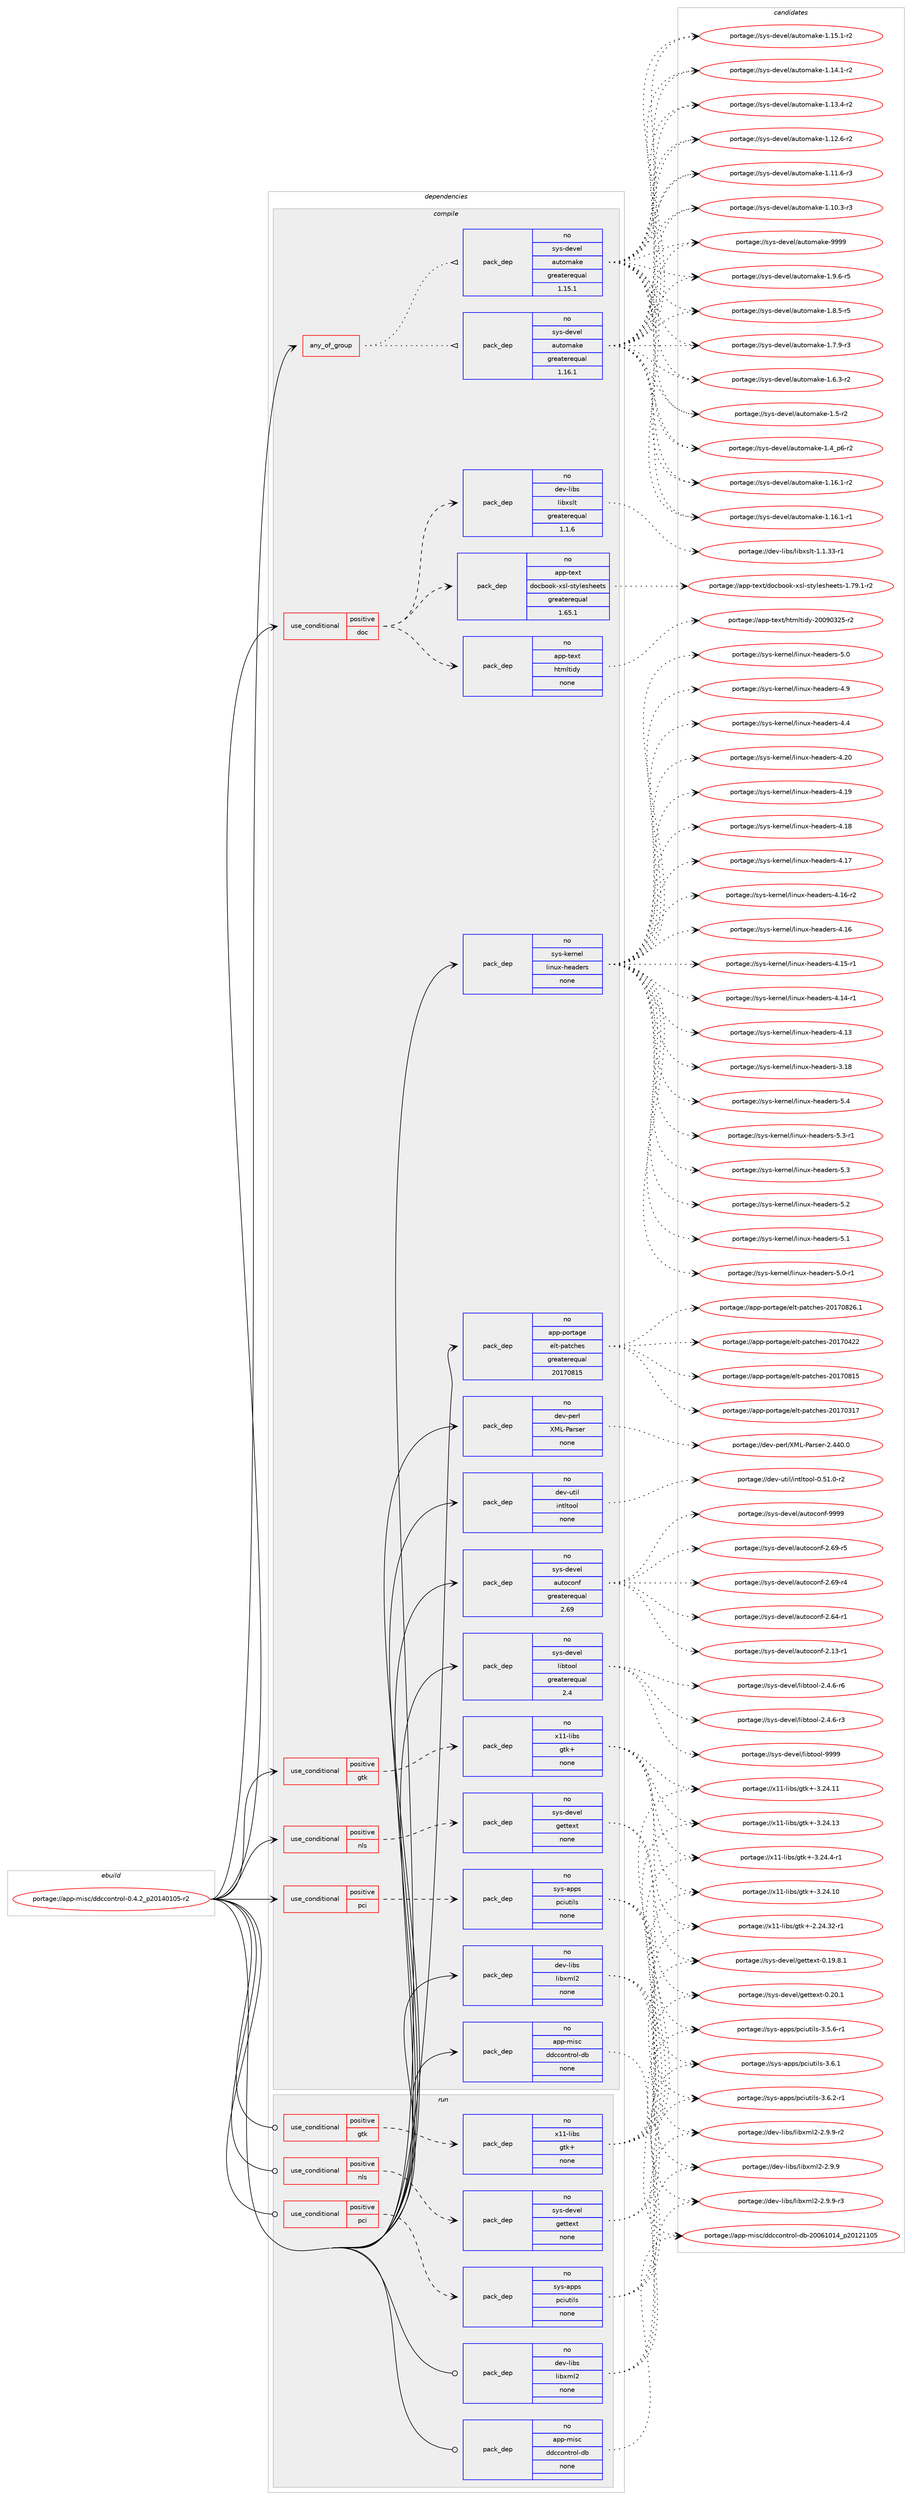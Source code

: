 digraph prolog {

# *************
# Graph options
# *************

newrank=true;
concentrate=true;
compound=true;
graph [rankdir=LR,fontname=Helvetica,fontsize=10,ranksep=1.5];#, ranksep=2.5, nodesep=0.2];
edge  [arrowhead=vee];
node  [fontname=Helvetica,fontsize=10];

# **********
# The ebuild
# **********

subgraph cluster_leftcol {
color=gray;
label=<<i>ebuild</i>>;
id [label="portage://app-misc/ddccontrol-0.4.2_p20140105-r2", color=red, width=4, href="../app-misc/ddccontrol-0.4.2_p20140105-r2.svg"];
}

# ****************
# The dependencies
# ****************

subgraph cluster_midcol {
color=gray;
label=<<i>dependencies</i>>;
subgraph cluster_compile {
fillcolor="#eeeeee";
style=filled;
label=<<i>compile</i>>;
subgraph any7930 {
dependency613044 [label=<<TABLE BORDER="0" CELLBORDER="1" CELLSPACING="0" CELLPADDING="4"><TR><TD CELLPADDING="10">any_of_group</TD></TR></TABLE>>, shape=none, color=red];subgraph pack461265 {
dependency613045 [label=<<TABLE BORDER="0" CELLBORDER="1" CELLSPACING="0" CELLPADDING="4" WIDTH="220"><TR><TD ROWSPAN="6" CELLPADDING="30">pack_dep</TD></TR><TR><TD WIDTH="110">no</TD></TR><TR><TD>sys-devel</TD></TR><TR><TD>automake</TD></TR><TR><TD>greaterequal</TD></TR><TR><TD>1.16.1</TD></TR></TABLE>>, shape=none, color=blue];
}
dependency613044:e -> dependency613045:w [weight=20,style="dotted",arrowhead="oinv"];
subgraph pack461266 {
dependency613046 [label=<<TABLE BORDER="0" CELLBORDER="1" CELLSPACING="0" CELLPADDING="4" WIDTH="220"><TR><TD ROWSPAN="6" CELLPADDING="30">pack_dep</TD></TR><TR><TD WIDTH="110">no</TD></TR><TR><TD>sys-devel</TD></TR><TR><TD>automake</TD></TR><TR><TD>greaterequal</TD></TR><TR><TD>1.15.1</TD></TR></TABLE>>, shape=none, color=blue];
}
dependency613044:e -> dependency613046:w [weight=20,style="dotted",arrowhead="oinv"];
}
id:e -> dependency613044:w [weight=20,style="solid",arrowhead="vee"];
subgraph cond143573 {
dependency613047 [label=<<TABLE BORDER="0" CELLBORDER="1" CELLSPACING="0" CELLPADDING="4"><TR><TD ROWSPAN="3" CELLPADDING="10">use_conditional</TD></TR><TR><TD>positive</TD></TR><TR><TD>doc</TD></TR></TABLE>>, shape=none, color=red];
subgraph pack461267 {
dependency613048 [label=<<TABLE BORDER="0" CELLBORDER="1" CELLSPACING="0" CELLPADDING="4" WIDTH="220"><TR><TD ROWSPAN="6" CELLPADDING="30">pack_dep</TD></TR><TR><TD WIDTH="110">no</TD></TR><TR><TD>app-text</TD></TR><TR><TD>docbook-xsl-stylesheets</TD></TR><TR><TD>greaterequal</TD></TR><TR><TD>1.65.1</TD></TR></TABLE>>, shape=none, color=blue];
}
dependency613047:e -> dependency613048:w [weight=20,style="dashed",arrowhead="vee"];
subgraph pack461268 {
dependency613049 [label=<<TABLE BORDER="0" CELLBORDER="1" CELLSPACING="0" CELLPADDING="4" WIDTH="220"><TR><TD ROWSPAN="6" CELLPADDING="30">pack_dep</TD></TR><TR><TD WIDTH="110">no</TD></TR><TR><TD>dev-libs</TD></TR><TR><TD>libxslt</TD></TR><TR><TD>greaterequal</TD></TR><TR><TD>1.1.6</TD></TR></TABLE>>, shape=none, color=blue];
}
dependency613047:e -> dependency613049:w [weight=20,style="dashed",arrowhead="vee"];
subgraph pack461269 {
dependency613050 [label=<<TABLE BORDER="0" CELLBORDER="1" CELLSPACING="0" CELLPADDING="4" WIDTH="220"><TR><TD ROWSPAN="6" CELLPADDING="30">pack_dep</TD></TR><TR><TD WIDTH="110">no</TD></TR><TR><TD>app-text</TD></TR><TR><TD>htmltidy</TD></TR><TR><TD>none</TD></TR><TR><TD></TD></TR></TABLE>>, shape=none, color=blue];
}
dependency613047:e -> dependency613050:w [weight=20,style="dashed",arrowhead="vee"];
}
id:e -> dependency613047:w [weight=20,style="solid",arrowhead="vee"];
subgraph cond143574 {
dependency613051 [label=<<TABLE BORDER="0" CELLBORDER="1" CELLSPACING="0" CELLPADDING="4"><TR><TD ROWSPAN="3" CELLPADDING="10">use_conditional</TD></TR><TR><TD>positive</TD></TR><TR><TD>gtk</TD></TR></TABLE>>, shape=none, color=red];
subgraph pack461270 {
dependency613052 [label=<<TABLE BORDER="0" CELLBORDER="1" CELLSPACING="0" CELLPADDING="4" WIDTH="220"><TR><TD ROWSPAN="6" CELLPADDING="30">pack_dep</TD></TR><TR><TD WIDTH="110">no</TD></TR><TR><TD>x11-libs</TD></TR><TR><TD>gtk+</TD></TR><TR><TD>none</TD></TR><TR><TD></TD></TR></TABLE>>, shape=none, color=blue];
}
dependency613051:e -> dependency613052:w [weight=20,style="dashed",arrowhead="vee"];
}
id:e -> dependency613051:w [weight=20,style="solid",arrowhead="vee"];
subgraph cond143575 {
dependency613053 [label=<<TABLE BORDER="0" CELLBORDER="1" CELLSPACING="0" CELLPADDING="4"><TR><TD ROWSPAN="3" CELLPADDING="10">use_conditional</TD></TR><TR><TD>positive</TD></TR><TR><TD>nls</TD></TR></TABLE>>, shape=none, color=red];
subgraph pack461271 {
dependency613054 [label=<<TABLE BORDER="0" CELLBORDER="1" CELLSPACING="0" CELLPADDING="4" WIDTH="220"><TR><TD ROWSPAN="6" CELLPADDING="30">pack_dep</TD></TR><TR><TD WIDTH="110">no</TD></TR><TR><TD>sys-devel</TD></TR><TR><TD>gettext</TD></TR><TR><TD>none</TD></TR><TR><TD></TD></TR></TABLE>>, shape=none, color=blue];
}
dependency613053:e -> dependency613054:w [weight=20,style="dashed",arrowhead="vee"];
}
id:e -> dependency613053:w [weight=20,style="solid",arrowhead="vee"];
subgraph cond143576 {
dependency613055 [label=<<TABLE BORDER="0" CELLBORDER="1" CELLSPACING="0" CELLPADDING="4"><TR><TD ROWSPAN="3" CELLPADDING="10">use_conditional</TD></TR><TR><TD>positive</TD></TR><TR><TD>pci</TD></TR></TABLE>>, shape=none, color=red];
subgraph pack461272 {
dependency613056 [label=<<TABLE BORDER="0" CELLBORDER="1" CELLSPACING="0" CELLPADDING="4" WIDTH="220"><TR><TD ROWSPAN="6" CELLPADDING="30">pack_dep</TD></TR><TR><TD WIDTH="110">no</TD></TR><TR><TD>sys-apps</TD></TR><TR><TD>pciutils</TD></TR><TR><TD>none</TD></TR><TR><TD></TD></TR></TABLE>>, shape=none, color=blue];
}
dependency613055:e -> dependency613056:w [weight=20,style="dashed",arrowhead="vee"];
}
id:e -> dependency613055:w [weight=20,style="solid",arrowhead="vee"];
subgraph pack461273 {
dependency613057 [label=<<TABLE BORDER="0" CELLBORDER="1" CELLSPACING="0" CELLPADDING="4" WIDTH="220"><TR><TD ROWSPAN="6" CELLPADDING="30">pack_dep</TD></TR><TR><TD WIDTH="110">no</TD></TR><TR><TD>app-misc</TD></TR><TR><TD>ddccontrol-db</TD></TR><TR><TD>none</TD></TR><TR><TD></TD></TR></TABLE>>, shape=none, color=blue];
}
id:e -> dependency613057:w [weight=20,style="solid",arrowhead="vee"];
subgraph pack461274 {
dependency613058 [label=<<TABLE BORDER="0" CELLBORDER="1" CELLSPACING="0" CELLPADDING="4" WIDTH="220"><TR><TD ROWSPAN="6" CELLPADDING="30">pack_dep</TD></TR><TR><TD WIDTH="110">no</TD></TR><TR><TD>app-portage</TD></TR><TR><TD>elt-patches</TD></TR><TR><TD>greaterequal</TD></TR><TR><TD>20170815</TD></TR></TABLE>>, shape=none, color=blue];
}
id:e -> dependency613058:w [weight=20,style="solid",arrowhead="vee"];
subgraph pack461275 {
dependency613059 [label=<<TABLE BORDER="0" CELLBORDER="1" CELLSPACING="0" CELLPADDING="4" WIDTH="220"><TR><TD ROWSPAN="6" CELLPADDING="30">pack_dep</TD></TR><TR><TD WIDTH="110">no</TD></TR><TR><TD>dev-libs</TD></TR><TR><TD>libxml2</TD></TR><TR><TD>none</TD></TR><TR><TD></TD></TR></TABLE>>, shape=none, color=blue];
}
id:e -> dependency613059:w [weight=20,style="solid",arrowhead="vee"];
subgraph pack461276 {
dependency613060 [label=<<TABLE BORDER="0" CELLBORDER="1" CELLSPACING="0" CELLPADDING="4" WIDTH="220"><TR><TD ROWSPAN="6" CELLPADDING="30">pack_dep</TD></TR><TR><TD WIDTH="110">no</TD></TR><TR><TD>dev-perl</TD></TR><TR><TD>XML-Parser</TD></TR><TR><TD>none</TD></TR><TR><TD></TD></TR></TABLE>>, shape=none, color=blue];
}
id:e -> dependency613060:w [weight=20,style="solid",arrowhead="vee"];
subgraph pack461277 {
dependency613061 [label=<<TABLE BORDER="0" CELLBORDER="1" CELLSPACING="0" CELLPADDING="4" WIDTH="220"><TR><TD ROWSPAN="6" CELLPADDING="30">pack_dep</TD></TR><TR><TD WIDTH="110">no</TD></TR><TR><TD>dev-util</TD></TR><TR><TD>intltool</TD></TR><TR><TD>none</TD></TR><TR><TD></TD></TR></TABLE>>, shape=none, color=blue];
}
id:e -> dependency613061:w [weight=20,style="solid",arrowhead="vee"];
subgraph pack461278 {
dependency613062 [label=<<TABLE BORDER="0" CELLBORDER="1" CELLSPACING="0" CELLPADDING="4" WIDTH="220"><TR><TD ROWSPAN="6" CELLPADDING="30">pack_dep</TD></TR><TR><TD WIDTH="110">no</TD></TR><TR><TD>sys-devel</TD></TR><TR><TD>autoconf</TD></TR><TR><TD>greaterequal</TD></TR><TR><TD>2.69</TD></TR></TABLE>>, shape=none, color=blue];
}
id:e -> dependency613062:w [weight=20,style="solid",arrowhead="vee"];
subgraph pack461279 {
dependency613063 [label=<<TABLE BORDER="0" CELLBORDER="1" CELLSPACING="0" CELLPADDING="4" WIDTH="220"><TR><TD ROWSPAN="6" CELLPADDING="30">pack_dep</TD></TR><TR><TD WIDTH="110">no</TD></TR><TR><TD>sys-devel</TD></TR><TR><TD>libtool</TD></TR><TR><TD>greaterequal</TD></TR><TR><TD>2.4</TD></TR></TABLE>>, shape=none, color=blue];
}
id:e -> dependency613063:w [weight=20,style="solid",arrowhead="vee"];
subgraph pack461280 {
dependency613064 [label=<<TABLE BORDER="0" CELLBORDER="1" CELLSPACING="0" CELLPADDING="4" WIDTH="220"><TR><TD ROWSPAN="6" CELLPADDING="30">pack_dep</TD></TR><TR><TD WIDTH="110">no</TD></TR><TR><TD>sys-kernel</TD></TR><TR><TD>linux-headers</TD></TR><TR><TD>none</TD></TR><TR><TD></TD></TR></TABLE>>, shape=none, color=blue];
}
id:e -> dependency613064:w [weight=20,style="solid",arrowhead="vee"];
}
subgraph cluster_compileandrun {
fillcolor="#eeeeee";
style=filled;
label=<<i>compile and run</i>>;
}
subgraph cluster_run {
fillcolor="#eeeeee";
style=filled;
label=<<i>run</i>>;
subgraph cond143577 {
dependency613065 [label=<<TABLE BORDER="0" CELLBORDER="1" CELLSPACING="0" CELLPADDING="4"><TR><TD ROWSPAN="3" CELLPADDING="10">use_conditional</TD></TR><TR><TD>positive</TD></TR><TR><TD>gtk</TD></TR></TABLE>>, shape=none, color=red];
subgraph pack461281 {
dependency613066 [label=<<TABLE BORDER="0" CELLBORDER="1" CELLSPACING="0" CELLPADDING="4" WIDTH="220"><TR><TD ROWSPAN="6" CELLPADDING="30">pack_dep</TD></TR><TR><TD WIDTH="110">no</TD></TR><TR><TD>x11-libs</TD></TR><TR><TD>gtk+</TD></TR><TR><TD>none</TD></TR><TR><TD></TD></TR></TABLE>>, shape=none, color=blue];
}
dependency613065:e -> dependency613066:w [weight=20,style="dashed",arrowhead="vee"];
}
id:e -> dependency613065:w [weight=20,style="solid",arrowhead="odot"];
subgraph cond143578 {
dependency613067 [label=<<TABLE BORDER="0" CELLBORDER="1" CELLSPACING="0" CELLPADDING="4"><TR><TD ROWSPAN="3" CELLPADDING="10">use_conditional</TD></TR><TR><TD>positive</TD></TR><TR><TD>nls</TD></TR></TABLE>>, shape=none, color=red];
subgraph pack461282 {
dependency613068 [label=<<TABLE BORDER="0" CELLBORDER="1" CELLSPACING="0" CELLPADDING="4" WIDTH="220"><TR><TD ROWSPAN="6" CELLPADDING="30">pack_dep</TD></TR><TR><TD WIDTH="110">no</TD></TR><TR><TD>sys-devel</TD></TR><TR><TD>gettext</TD></TR><TR><TD>none</TD></TR><TR><TD></TD></TR></TABLE>>, shape=none, color=blue];
}
dependency613067:e -> dependency613068:w [weight=20,style="dashed",arrowhead="vee"];
}
id:e -> dependency613067:w [weight=20,style="solid",arrowhead="odot"];
subgraph cond143579 {
dependency613069 [label=<<TABLE BORDER="0" CELLBORDER="1" CELLSPACING="0" CELLPADDING="4"><TR><TD ROWSPAN="3" CELLPADDING="10">use_conditional</TD></TR><TR><TD>positive</TD></TR><TR><TD>pci</TD></TR></TABLE>>, shape=none, color=red];
subgraph pack461283 {
dependency613070 [label=<<TABLE BORDER="0" CELLBORDER="1" CELLSPACING="0" CELLPADDING="4" WIDTH="220"><TR><TD ROWSPAN="6" CELLPADDING="30">pack_dep</TD></TR><TR><TD WIDTH="110">no</TD></TR><TR><TD>sys-apps</TD></TR><TR><TD>pciutils</TD></TR><TR><TD>none</TD></TR><TR><TD></TD></TR></TABLE>>, shape=none, color=blue];
}
dependency613069:e -> dependency613070:w [weight=20,style="dashed",arrowhead="vee"];
}
id:e -> dependency613069:w [weight=20,style="solid",arrowhead="odot"];
subgraph pack461284 {
dependency613071 [label=<<TABLE BORDER="0" CELLBORDER="1" CELLSPACING="0" CELLPADDING="4" WIDTH="220"><TR><TD ROWSPAN="6" CELLPADDING="30">pack_dep</TD></TR><TR><TD WIDTH="110">no</TD></TR><TR><TD>app-misc</TD></TR><TR><TD>ddccontrol-db</TD></TR><TR><TD>none</TD></TR><TR><TD></TD></TR></TABLE>>, shape=none, color=blue];
}
id:e -> dependency613071:w [weight=20,style="solid",arrowhead="odot"];
subgraph pack461285 {
dependency613072 [label=<<TABLE BORDER="0" CELLBORDER="1" CELLSPACING="0" CELLPADDING="4" WIDTH="220"><TR><TD ROWSPAN="6" CELLPADDING="30">pack_dep</TD></TR><TR><TD WIDTH="110">no</TD></TR><TR><TD>dev-libs</TD></TR><TR><TD>libxml2</TD></TR><TR><TD>none</TD></TR><TR><TD></TD></TR></TABLE>>, shape=none, color=blue];
}
id:e -> dependency613072:w [weight=20,style="solid",arrowhead="odot"];
}
}

# **************
# The candidates
# **************

subgraph cluster_choices {
rank=same;
color=gray;
label=<<i>candidates</i>>;

subgraph choice461265 {
color=black;
nodesep=1;
choice115121115451001011181011084797117116111109971071014557575757 [label="portage://sys-devel/automake-9999", color=red, width=4,href="../sys-devel/automake-9999.svg"];
choice115121115451001011181011084797117116111109971071014549465746544511453 [label="portage://sys-devel/automake-1.9.6-r5", color=red, width=4,href="../sys-devel/automake-1.9.6-r5.svg"];
choice115121115451001011181011084797117116111109971071014549465646534511453 [label="portage://sys-devel/automake-1.8.5-r5", color=red, width=4,href="../sys-devel/automake-1.8.5-r5.svg"];
choice115121115451001011181011084797117116111109971071014549465546574511451 [label="portage://sys-devel/automake-1.7.9-r3", color=red, width=4,href="../sys-devel/automake-1.7.9-r3.svg"];
choice115121115451001011181011084797117116111109971071014549465446514511450 [label="portage://sys-devel/automake-1.6.3-r2", color=red, width=4,href="../sys-devel/automake-1.6.3-r2.svg"];
choice11512111545100101118101108479711711611110997107101454946534511450 [label="portage://sys-devel/automake-1.5-r2", color=red, width=4,href="../sys-devel/automake-1.5-r2.svg"];
choice115121115451001011181011084797117116111109971071014549465295112544511450 [label="portage://sys-devel/automake-1.4_p6-r2", color=red, width=4,href="../sys-devel/automake-1.4_p6-r2.svg"];
choice11512111545100101118101108479711711611110997107101454946495446494511450 [label="portage://sys-devel/automake-1.16.1-r2", color=red, width=4,href="../sys-devel/automake-1.16.1-r2.svg"];
choice11512111545100101118101108479711711611110997107101454946495446494511449 [label="portage://sys-devel/automake-1.16.1-r1", color=red, width=4,href="../sys-devel/automake-1.16.1-r1.svg"];
choice11512111545100101118101108479711711611110997107101454946495346494511450 [label="portage://sys-devel/automake-1.15.1-r2", color=red, width=4,href="../sys-devel/automake-1.15.1-r2.svg"];
choice11512111545100101118101108479711711611110997107101454946495246494511450 [label="portage://sys-devel/automake-1.14.1-r2", color=red, width=4,href="../sys-devel/automake-1.14.1-r2.svg"];
choice11512111545100101118101108479711711611110997107101454946495146524511450 [label="portage://sys-devel/automake-1.13.4-r2", color=red, width=4,href="../sys-devel/automake-1.13.4-r2.svg"];
choice11512111545100101118101108479711711611110997107101454946495046544511450 [label="portage://sys-devel/automake-1.12.6-r2", color=red, width=4,href="../sys-devel/automake-1.12.6-r2.svg"];
choice11512111545100101118101108479711711611110997107101454946494946544511451 [label="portage://sys-devel/automake-1.11.6-r3", color=red, width=4,href="../sys-devel/automake-1.11.6-r3.svg"];
choice11512111545100101118101108479711711611110997107101454946494846514511451 [label="portage://sys-devel/automake-1.10.3-r3", color=red, width=4,href="../sys-devel/automake-1.10.3-r3.svg"];
dependency613045:e -> choice115121115451001011181011084797117116111109971071014557575757:w [style=dotted,weight="100"];
dependency613045:e -> choice115121115451001011181011084797117116111109971071014549465746544511453:w [style=dotted,weight="100"];
dependency613045:e -> choice115121115451001011181011084797117116111109971071014549465646534511453:w [style=dotted,weight="100"];
dependency613045:e -> choice115121115451001011181011084797117116111109971071014549465546574511451:w [style=dotted,weight="100"];
dependency613045:e -> choice115121115451001011181011084797117116111109971071014549465446514511450:w [style=dotted,weight="100"];
dependency613045:e -> choice11512111545100101118101108479711711611110997107101454946534511450:w [style=dotted,weight="100"];
dependency613045:e -> choice115121115451001011181011084797117116111109971071014549465295112544511450:w [style=dotted,weight="100"];
dependency613045:e -> choice11512111545100101118101108479711711611110997107101454946495446494511450:w [style=dotted,weight="100"];
dependency613045:e -> choice11512111545100101118101108479711711611110997107101454946495446494511449:w [style=dotted,weight="100"];
dependency613045:e -> choice11512111545100101118101108479711711611110997107101454946495346494511450:w [style=dotted,weight="100"];
dependency613045:e -> choice11512111545100101118101108479711711611110997107101454946495246494511450:w [style=dotted,weight="100"];
dependency613045:e -> choice11512111545100101118101108479711711611110997107101454946495146524511450:w [style=dotted,weight="100"];
dependency613045:e -> choice11512111545100101118101108479711711611110997107101454946495046544511450:w [style=dotted,weight="100"];
dependency613045:e -> choice11512111545100101118101108479711711611110997107101454946494946544511451:w [style=dotted,weight="100"];
dependency613045:e -> choice11512111545100101118101108479711711611110997107101454946494846514511451:w [style=dotted,weight="100"];
}
subgraph choice461266 {
color=black;
nodesep=1;
choice115121115451001011181011084797117116111109971071014557575757 [label="portage://sys-devel/automake-9999", color=red, width=4,href="../sys-devel/automake-9999.svg"];
choice115121115451001011181011084797117116111109971071014549465746544511453 [label="portage://sys-devel/automake-1.9.6-r5", color=red, width=4,href="../sys-devel/automake-1.9.6-r5.svg"];
choice115121115451001011181011084797117116111109971071014549465646534511453 [label="portage://sys-devel/automake-1.8.5-r5", color=red, width=4,href="../sys-devel/automake-1.8.5-r5.svg"];
choice115121115451001011181011084797117116111109971071014549465546574511451 [label="portage://sys-devel/automake-1.7.9-r3", color=red, width=4,href="../sys-devel/automake-1.7.9-r3.svg"];
choice115121115451001011181011084797117116111109971071014549465446514511450 [label="portage://sys-devel/automake-1.6.3-r2", color=red, width=4,href="../sys-devel/automake-1.6.3-r2.svg"];
choice11512111545100101118101108479711711611110997107101454946534511450 [label="portage://sys-devel/automake-1.5-r2", color=red, width=4,href="../sys-devel/automake-1.5-r2.svg"];
choice115121115451001011181011084797117116111109971071014549465295112544511450 [label="portage://sys-devel/automake-1.4_p6-r2", color=red, width=4,href="../sys-devel/automake-1.4_p6-r2.svg"];
choice11512111545100101118101108479711711611110997107101454946495446494511450 [label="portage://sys-devel/automake-1.16.1-r2", color=red, width=4,href="../sys-devel/automake-1.16.1-r2.svg"];
choice11512111545100101118101108479711711611110997107101454946495446494511449 [label="portage://sys-devel/automake-1.16.1-r1", color=red, width=4,href="../sys-devel/automake-1.16.1-r1.svg"];
choice11512111545100101118101108479711711611110997107101454946495346494511450 [label="portage://sys-devel/automake-1.15.1-r2", color=red, width=4,href="../sys-devel/automake-1.15.1-r2.svg"];
choice11512111545100101118101108479711711611110997107101454946495246494511450 [label="portage://sys-devel/automake-1.14.1-r2", color=red, width=4,href="../sys-devel/automake-1.14.1-r2.svg"];
choice11512111545100101118101108479711711611110997107101454946495146524511450 [label="portage://sys-devel/automake-1.13.4-r2", color=red, width=4,href="../sys-devel/automake-1.13.4-r2.svg"];
choice11512111545100101118101108479711711611110997107101454946495046544511450 [label="portage://sys-devel/automake-1.12.6-r2", color=red, width=4,href="../sys-devel/automake-1.12.6-r2.svg"];
choice11512111545100101118101108479711711611110997107101454946494946544511451 [label="portage://sys-devel/automake-1.11.6-r3", color=red, width=4,href="../sys-devel/automake-1.11.6-r3.svg"];
choice11512111545100101118101108479711711611110997107101454946494846514511451 [label="portage://sys-devel/automake-1.10.3-r3", color=red, width=4,href="../sys-devel/automake-1.10.3-r3.svg"];
dependency613046:e -> choice115121115451001011181011084797117116111109971071014557575757:w [style=dotted,weight="100"];
dependency613046:e -> choice115121115451001011181011084797117116111109971071014549465746544511453:w [style=dotted,weight="100"];
dependency613046:e -> choice115121115451001011181011084797117116111109971071014549465646534511453:w [style=dotted,weight="100"];
dependency613046:e -> choice115121115451001011181011084797117116111109971071014549465546574511451:w [style=dotted,weight="100"];
dependency613046:e -> choice115121115451001011181011084797117116111109971071014549465446514511450:w [style=dotted,weight="100"];
dependency613046:e -> choice11512111545100101118101108479711711611110997107101454946534511450:w [style=dotted,weight="100"];
dependency613046:e -> choice115121115451001011181011084797117116111109971071014549465295112544511450:w [style=dotted,weight="100"];
dependency613046:e -> choice11512111545100101118101108479711711611110997107101454946495446494511450:w [style=dotted,weight="100"];
dependency613046:e -> choice11512111545100101118101108479711711611110997107101454946495446494511449:w [style=dotted,weight="100"];
dependency613046:e -> choice11512111545100101118101108479711711611110997107101454946495346494511450:w [style=dotted,weight="100"];
dependency613046:e -> choice11512111545100101118101108479711711611110997107101454946495246494511450:w [style=dotted,weight="100"];
dependency613046:e -> choice11512111545100101118101108479711711611110997107101454946495146524511450:w [style=dotted,weight="100"];
dependency613046:e -> choice11512111545100101118101108479711711611110997107101454946495046544511450:w [style=dotted,weight="100"];
dependency613046:e -> choice11512111545100101118101108479711711611110997107101454946494946544511451:w [style=dotted,weight="100"];
dependency613046:e -> choice11512111545100101118101108479711711611110997107101454946494846514511451:w [style=dotted,weight="100"];
}
subgraph choice461267 {
color=black;
nodesep=1;
choice97112112451161011201164710011199981111111074512011510845115116121108101115104101101116115454946555746494511450 [label="portage://app-text/docbook-xsl-stylesheets-1.79.1-r2", color=red, width=4,href="../app-text/docbook-xsl-stylesheets-1.79.1-r2.svg"];
dependency613048:e -> choice97112112451161011201164710011199981111111074512011510845115116121108101115104101101116115454946555746494511450:w [style=dotted,weight="100"];
}
subgraph choice461268 {
color=black;
nodesep=1;
choice10010111845108105981154710810598120115108116454946494651514511449 [label="portage://dev-libs/libxslt-1.1.33-r1", color=red, width=4,href="../dev-libs/libxslt-1.1.33-r1.svg"];
dependency613049:e -> choice10010111845108105981154710810598120115108116454946494651514511449:w [style=dotted,weight="100"];
}
subgraph choice461269 {
color=black;
nodesep=1;
choice9711211245116101120116471041161091081161051001214550484857485150534511450 [label="portage://app-text/htmltidy-20090325-r2", color=red, width=4,href="../app-text/htmltidy-20090325-r2.svg"];
dependency613050:e -> choice9711211245116101120116471041161091081161051001214550484857485150534511450:w [style=dotted,weight="100"];
}
subgraph choice461270 {
color=black;
nodesep=1;
choice120494945108105981154710311610743455146505246524511449 [label="portage://x11-libs/gtk+-3.24.4-r1", color=red, width=4,href="../x11-libs/gtk+-3.24.4-r1.svg"];
choice1204949451081059811547103116107434551465052464951 [label="portage://x11-libs/gtk+-3.24.13", color=red, width=4,href="../x11-libs/gtk+-3.24.13.svg"];
choice1204949451081059811547103116107434551465052464949 [label="portage://x11-libs/gtk+-3.24.11", color=red, width=4,href="../x11-libs/gtk+-3.24.11.svg"];
choice1204949451081059811547103116107434551465052464948 [label="portage://x11-libs/gtk+-3.24.10", color=red, width=4,href="../x11-libs/gtk+-3.24.10.svg"];
choice12049494510810598115471031161074345504650524651504511449 [label="portage://x11-libs/gtk+-2.24.32-r1", color=red, width=4,href="../x11-libs/gtk+-2.24.32-r1.svg"];
dependency613052:e -> choice120494945108105981154710311610743455146505246524511449:w [style=dotted,weight="100"];
dependency613052:e -> choice1204949451081059811547103116107434551465052464951:w [style=dotted,weight="100"];
dependency613052:e -> choice1204949451081059811547103116107434551465052464949:w [style=dotted,weight="100"];
dependency613052:e -> choice1204949451081059811547103116107434551465052464948:w [style=dotted,weight="100"];
dependency613052:e -> choice12049494510810598115471031161074345504650524651504511449:w [style=dotted,weight="100"];
}
subgraph choice461271 {
color=black;
nodesep=1;
choice115121115451001011181011084710310111611610112011645484650484649 [label="portage://sys-devel/gettext-0.20.1", color=red, width=4,href="../sys-devel/gettext-0.20.1.svg"];
choice1151211154510010111810110847103101116116101120116454846495746564649 [label="portage://sys-devel/gettext-0.19.8.1", color=red, width=4,href="../sys-devel/gettext-0.19.8.1.svg"];
dependency613054:e -> choice115121115451001011181011084710310111611610112011645484650484649:w [style=dotted,weight="100"];
dependency613054:e -> choice1151211154510010111810110847103101116116101120116454846495746564649:w [style=dotted,weight="100"];
}
subgraph choice461272 {
color=black;
nodesep=1;
choice115121115459711211211547112991051171161051081154551465446504511449 [label="portage://sys-apps/pciutils-3.6.2-r1", color=red, width=4,href="../sys-apps/pciutils-3.6.2-r1.svg"];
choice11512111545971121121154711299105117116105108115455146544649 [label="portage://sys-apps/pciutils-3.6.1", color=red, width=4,href="../sys-apps/pciutils-3.6.1.svg"];
choice115121115459711211211547112991051171161051081154551465346544511449 [label="portage://sys-apps/pciutils-3.5.6-r1", color=red, width=4,href="../sys-apps/pciutils-3.5.6-r1.svg"];
dependency613056:e -> choice115121115459711211211547112991051171161051081154551465446504511449:w [style=dotted,weight="100"];
dependency613056:e -> choice11512111545971121121154711299105117116105108115455146544649:w [style=dotted,weight="100"];
dependency613056:e -> choice115121115459711211211547112991051171161051081154551465346544511449:w [style=dotted,weight="100"];
}
subgraph choice461273 {
color=black;
nodesep=1;
choice9711211245109105115994710010099991111101161141111084510098455048485449484952951125048495049494853 [label="portage://app-misc/ddccontrol-db-20061014_p20121105", color=red, width=4,href="../app-misc/ddccontrol-db-20061014_p20121105.svg"];
dependency613057:e -> choice9711211245109105115994710010099991111101161141111084510098455048485449484952951125048495049494853:w [style=dotted,weight="100"];
}
subgraph choice461274 {
color=black;
nodesep=1;
choice971121124511211111411697103101471011081164511297116991041011154550484955485650544649 [label="portage://app-portage/elt-patches-20170826.1", color=red, width=4,href="../app-portage/elt-patches-20170826.1.svg"];
choice97112112451121111141169710310147101108116451129711699104101115455048495548564953 [label="portage://app-portage/elt-patches-20170815", color=red, width=4,href="../app-portage/elt-patches-20170815.svg"];
choice97112112451121111141169710310147101108116451129711699104101115455048495548525050 [label="portage://app-portage/elt-patches-20170422", color=red, width=4,href="../app-portage/elt-patches-20170422.svg"];
choice97112112451121111141169710310147101108116451129711699104101115455048495548514955 [label="portage://app-portage/elt-patches-20170317", color=red, width=4,href="../app-portage/elt-patches-20170317.svg"];
dependency613058:e -> choice971121124511211111411697103101471011081164511297116991041011154550484955485650544649:w [style=dotted,weight="100"];
dependency613058:e -> choice97112112451121111141169710310147101108116451129711699104101115455048495548564953:w [style=dotted,weight="100"];
dependency613058:e -> choice97112112451121111141169710310147101108116451129711699104101115455048495548525050:w [style=dotted,weight="100"];
dependency613058:e -> choice97112112451121111141169710310147101108116451129711699104101115455048495548514955:w [style=dotted,weight="100"];
}
subgraph choice461275 {
color=black;
nodesep=1;
choice10010111845108105981154710810598120109108504550465746574511451 [label="portage://dev-libs/libxml2-2.9.9-r3", color=red, width=4,href="../dev-libs/libxml2-2.9.9-r3.svg"];
choice10010111845108105981154710810598120109108504550465746574511450 [label="portage://dev-libs/libxml2-2.9.9-r2", color=red, width=4,href="../dev-libs/libxml2-2.9.9-r2.svg"];
choice1001011184510810598115471081059812010910850455046574657 [label="portage://dev-libs/libxml2-2.9.9", color=red, width=4,href="../dev-libs/libxml2-2.9.9.svg"];
dependency613059:e -> choice10010111845108105981154710810598120109108504550465746574511451:w [style=dotted,weight="100"];
dependency613059:e -> choice10010111845108105981154710810598120109108504550465746574511450:w [style=dotted,weight="100"];
dependency613059:e -> choice1001011184510810598115471081059812010910850455046574657:w [style=dotted,weight="100"];
}
subgraph choice461276 {
color=black;
nodesep=1;
choice10010111845112101114108478877764580971141151011144550465252484648 [label="portage://dev-perl/XML-Parser-2.440.0", color=red, width=4,href="../dev-perl/XML-Parser-2.440.0.svg"];
dependency613060:e -> choice10010111845112101114108478877764580971141151011144550465252484648:w [style=dotted,weight="100"];
}
subgraph choice461277 {
color=black;
nodesep=1;
choice1001011184511711610510847105110116108116111111108454846534946484511450 [label="portage://dev-util/intltool-0.51.0-r2", color=red, width=4,href="../dev-util/intltool-0.51.0-r2.svg"];
dependency613061:e -> choice1001011184511711610510847105110116108116111111108454846534946484511450:w [style=dotted,weight="100"];
}
subgraph choice461278 {
color=black;
nodesep=1;
choice115121115451001011181011084797117116111991111101024557575757 [label="portage://sys-devel/autoconf-9999", color=red, width=4,href="../sys-devel/autoconf-9999.svg"];
choice1151211154510010111810110847971171161119911111010245504654574511453 [label="portage://sys-devel/autoconf-2.69-r5", color=red, width=4,href="../sys-devel/autoconf-2.69-r5.svg"];
choice1151211154510010111810110847971171161119911111010245504654574511452 [label="portage://sys-devel/autoconf-2.69-r4", color=red, width=4,href="../sys-devel/autoconf-2.69-r4.svg"];
choice1151211154510010111810110847971171161119911111010245504654524511449 [label="portage://sys-devel/autoconf-2.64-r1", color=red, width=4,href="../sys-devel/autoconf-2.64-r1.svg"];
choice1151211154510010111810110847971171161119911111010245504649514511449 [label="portage://sys-devel/autoconf-2.13-r1", color=red, width=4,href="../sys-devel/autoconf-2.13-r1.svg"];
dependency613062:e -> choice115121115451001011181011084797117116111991111101024557575757:w [style=dotted,weight="100"];
dependency613062:e -> choice1151211154510010111810110847971171161119911111010245504654574511453:w [style=dotted,weight="100"];
dependency613062:e -> choice1151211154510010111810110847971171161119911111010245504654574511452:w [style=dotted,weight="100"];
dependency613062:e -> choice1151211154510010111810110847971171161119911111010245504654524511449:w [style=dotted,weight="100"];
dependency613062:e -> choice1151211154510010111810110847971171161119911111010245504649514511449:w [style=dotted,weight="100"];
}
subgraph choice461279 {
color=black;
nodesep=1;
choice1151211154510010111810110847108105981161111111084557575757 [label="portage://sys-devel/libtool-9999", color=red, width=4,href="../sys-devel/libtool-9999.svg"];
choice1151211154510010111810110847108105981161111111084550465246544511454 [label="portage://sys-devel/libtool-2.4.6-r6", color=red, width=4,href="../sys-devel/libtool-2.4.6-r6.svg"];
choice1151211154510010111810110847108105981161111111084550465246544511451 [label="portage://sys-devel/libtool-2.4.6-r3", color=red, width=4,href="../sys-devel/libtool-2.4.6-r3.svg"];
dependency613063:e -> choice1151211154510010111810110847108105981161111111084557575757:w [style=dotted,weight="100"];
dependency613063:e -> choice1151211154510010111810110847108105981161111111084550465246544511454:w [style=dotted,weight="100"];
dependency613063:e -> choice1151211154510010111810110847108105981161111111084550465246544511451:w [style=dotted,weight="100"];
}
subgraph choice461280 {
color=black;
nodesep=1;
choice1151211154510710111411010110847108105110117120451041019710010111411545534652 [label="portage://sys-kernel/linux-headers-5.4", color=red, width=4,href="../sys-kernel/linux-headers-5.4.svg"];
choice11512111545107101114110101108471081051101171204510410197100101114115455346514511449 [label="portage://sys-kernel/linux-headers-5.3-r1", color=red, width=4,href="../sys-kernel/linux-headers-5.3-r1.svg"];
choice1151211154510710111411010110847108105110117120451041019710010111411545534651 [label="portage://sys-kernel/linux-headers-5.3", color=red, width=4,href="../sys-kernel/linux-headers-5.3.svg"];
choice1151211154510710111411010110847108105110117120451041019710010111411545534650 [label="portage://sys-kernel/linux-headers-5.2", color=red, width=4,href="../sys-kernel/linux-headers-5.2.svg"];
choice1151211154510710111411010110847108105110117120451041019710010111411545534649 [label="portage://sys-kernel/linux-headers-5.1", color=red, width=4,href="../sys-kernel/linux-headers-5.1.svg"];
choice11512111545107101114110101108471081051101171204510410197100101114115455346484511449 [label="portage://sys-kernel/linux-headers-5.0-r1", color=red, width=4,href="../sys-kernel/linux-headers-5.0-r1.svg"];
choice1151211154510710111411010110847108105110117120451041019710010111411545534648 [label="portage://sys-kernel/linux-headers-5.0", color=red, width=4,href="../sys-kernel/linux-headers-5.0.svg"];
choice1151211154510710111411010110847108105110117120451041019710010111411545524657 [label="portage://sys-kernel/linux-headers-4.9", color=red, width=4,href="../sys-kernel/linux-headers-4.9.svg"];
choice1151211154510710111411010110847108105110117120451041019710010111411545524652 [label="portage://sys-kernel/linux-headers-4.4", color=red, width=4,href="../sys-kernel/linux-headers-4.4.svg"];
choice115121115451071011141101011084710810511011712045104101971001011141154552465048 [label="portage://sys-kernel/linux-headers-4.20", color=red, width=4,href="../sys-kernel/linux-headers-4.20.svg"];
choice115121115451071011141101011084710810511011712045104101971001011141154552464957 [label="portage://sys-kernel/linux-headers-4.19", color=red, width=4,href="../sys-kernel/linux-headers-4.19.svg"];
choice115121115451071011141101011084710810511011712045104101971001011141154552464956 [label="portage://sys-kernel/linux-headers-4.18", color=red, width=4,href="../sys-kernel/linux-headers-4.18.svg"];
choice115121115451071011141101011084710810511011712045104101971001011141154552464955 [label="portage://sys-kernel/linux-headers-4.17", color=red, width=4,href="../sys-kernel/linux-headers-4.17.svg"];
choice1151211154510710111411010110847108105110117120451041019710010111411545524649544511450 [label="portage://sys-kernel/linux-headers-4.16-r2", color=red, width=4,href="../sys-kernel/linux-headers-4.16-r2.svg"];
choice115121115451071011141101011084710810511011712045104101971001011141154552464954 [label="portage://sys-kernel/linux-headers-4.16", color=red, width=4,href="../sys-kernel/linux-headers-4.16.svg"];
choice1151211154510710111411010110847108105110117120451041019710010111411545524649534511449 [label="portage://sys-kernel/linux-headers-4.15-r1", color=red, width=4,href="../sys-kernel/linux-headers-4.15-r1.svg"];
choice1151211154510710111411010110847108105110117120451041019710010111411545524649524511449 [label="portage://sys-kernel/linux-headers-4.14-r1", color=red, width=4,href="../sys-kernel/linux-headers-4.14-r1.svg"];
choice115121115451071011141101011084710810511011712045104101971001011141154552464951 [label="portage://sys-kernel/linux-headers-4.13", color=red, width=4,href="../sys-kernel/linux-headers-4.13.svg"];
choice115121115451071011141101011084710810511011712045104101971001011141154551464956 [label="portage://sys-kernel/linux-headers-3.18", color=red, width=4,href="../sys-kernel/linux-headers-3.18.svg"];
dependency613064:e -> choice1151211154510710111411010110847108105110117120451041019710010111411545534652:w [style=dotted,weight="100"];
dependency613064:e -> choice11512111545107101114110101108471081051101171204510410197100101114115455346514511449:w [style=dotted,weight="100"];
dependency613064:e -> choice1151211154510710111411010110847108105110117120451041019710010111411545534651:w [style=dotted,weight="100"];
dependency613064:e -> choice1151211154510710111411010110847108105110117120451041019710010111411545534650:w [style=dotted,weight="100"];
dependency613064:e -> choice1151211154510710111411010110847108105110117120451041019710010111411545534649:w [style=dotted,weight="100"];
dependency613064:e -> choice11512111545107101114110101108471081051101171204510410197100101114115455346484511449:w [style=dotted,weight="100"];
dependency613064:e -> choice1151211154510710111411010110847108105110117120451041019710010111411545534648:w [style=dotted,weight="100"];
dependency613064:e -> choice1151211154510710111411010110847108105110117120451041019710010111411545524657:w [style=dotted,weight="100"];
dependency613064:e -> choice1151211154510710111411010110847108105110117120451041019710010111411545524652:w [style=dotted,weight="100"];
dependency613064:e -> choice115121115451071011141101011084710810511011712045104101971001011141154552465048:w [style=dotted,weight="100"];
dependency613064:e -> choice115121115451071011141101011084710810511011712045104101971001011141154552464957:w [style=dotted,weight="100"];
dependency613064:e -> choice115121115451071011141101011084710810511011712045104101971001011141154552464956:w [style=dotted,weight="100"];
dependency613064:e -> choice115121115451071011141101011084710810511011712045104101971001011141154552464955:w [style=dotted,weight="100"];
dependency613064:e -> choice1151211154510710111411010110847108105110117120451041019710010111411545524649544511450:w [style=dotted,weight="100"];
dependency613064:e -> choice115121115451071011141101011084710810511011712045104101971001011141154552464954:w [style=dotted,weight="100"];
dependency613064:e -> choice1151211154510710111411010110847108105110117120451041019710010111411545524649534511449:w [style=dotted,weight="100"];
dependency613064:e -> choice1151211154510710111411010110847108105110117120451041019710010111411545524649524511449:w [style=dotted,weight="100"];
dependency613064:e -> choice115121115451071011141101011084710810511011712045104101971001011141154552464951:w [style=dotted,weight="100"];
dependency613064:e -> choice115121115451071011141101011084710810511011712045104101971001011141154551464956:w [style=dotted,weight="100"];
}
subgraph choice461281 {
color=black;
nodesep=1;
choice120494945108105981154710311610743455146505246524511449 [label="portage://x11-libs/gtk+-3.24.4-r1", color=red, width=4,href="../x11-libs/gtk+-3.24.4-r1.svg"];
choice1204949451081059811547103116107434551465052464951 [label="portage://x11-libs/gtk+-3.24.13", color=red, width=4,href="../x11-libs/gtk+-3.24.13.svg"];
choice1204949451081059811547103116107434551465052464949 [label="portage://x11-libs/gtk+-3.24.11", color=red, width=4,href="../x11-libs/gtk+-3.24.11.svg"];
choice1204949451081059811547103116107434551465052464948 [label="portage://x11-libs/gtk+-3.24.10", color=red, width=4,href="../x11-libs/gtk+-3.24.10.svg"];
choice12049494510810598115471031161074345504650524651504511449 [label="portage://x11-libs/gtk+-2.24.32-r1", color=red, width=4,href="../x11-libs/gtk+-2.24.32-r1.svg"];
dependency613066:e -> choice120494945108105981154710311610743455146505246524511449:w [style=dotted,weight="100"];
dependency613066:e -> choice1204949451081059811547103116107434551465052464951:w [style=dotted,weight="100"];
dependency613066:e -> choice1204949451081059811547103116107434551465052464949:w [style=dotted,weight="100"];
dependency613066:e -> choice1204949451081059811547103116107434551465052464948:w [style=dotted,weight="100"];
dependency613066:e -> choice12049494510810598115471031161074345504650524651504511449:w [style=dotted,weight="100"];
}
subgraph choice461282 {
color=black;
nodesep=1;
choice115121115451001011181011084710310111611610112011645484650484649 [label="portage://sys-devel/gettext-0.20.1", color=red, width=4,href="../sys-devel/gettext-0.20.1.svg"];
choice1151211154510010111810110847103101116116101120116454846495746564649 [label="portage://sys-devel/gettext-0.19.8.1", color=red, width=4,href="../sys-devel/gettext-0.19.8.1.svg"];
dependency613068:e -> choice115121115451001011181011084710310111611610112011645484650484649:w [style=dotted,weight="100"];
dependency613068:e -> choice1151211154510010111810110847103101116116101120116454846495746564649:w [style=dotted,weight="100"];
}
subgraph choice461283 {
color=black;
nodesep=1;
choice115121115459711211211547112991051171161051081154551465446504511449 [label="portage://sys-apps/pciutils-3.6.2-r1", color=red, width=4,href="../sys-apps/pciutils-3.6.2-r1.svg"];
choice11512111545971121121154711299105117116105108115455146544649 [label="portage://sys-apps/pciutils-3.6.1", color=red, width=4,href="../sys-apps/pciutils-3.6.1.svg"];
choice115121115459711211211547112991051171161051081154551465346544511449 [label="portage://sys-apps/pciutils-3.5.6-r1", color=red, width=4,href="../sys-apps/pciutils-3.5.6-r1.svg"];
dependency613070:e -> choice115121115459711211211547112991051171161051081154551465446504511449:w [style=dotted,weight="100"];
dependency613070:e -> choice11512111545971121121154711299105117116105108115455146544649:w [style=dotted,weight="100"];
dependency613070:e -> choice115121115459711211211547112991051171161051081154551465346544511449:w [style=dotted,weight="100"];
}
subgraph choice461284 {
color=black;
nodesep=1;
choice9711211245109105115994710010099991111101161141111084510098455048485449484952951125048495049494853 [label="portage://app-misc/ddccontrol-db-20061014_p20121105", color=red, width=4,href="../app-misc/ddccontrol-db-20061014_p20121105.svg"];
dependency613071:e -> choice9711211245109105115994710010099991111101161141111084510098455048485449484952951125048495049494853:w [style=dotted,weight="100"];
}
subgraph choice461285 {
color=black;
nodesep=1;
choice10010111845108105981154710810598120109108504550465746574511451 [label="portage://dev-libs/libxml2-2.9.9-r3", color=red, width=4,href="../dev-libs/libxml2-2.9.9-r3.svg"];
choice10010111845108105981154710810598120109108504550465746574511450 [label="portage://dev-libs/libxml2-2.9.9-r2", color=red, width=4,href="../dev-libs/libxml2-2.9.9-r2.svg"];
choice1001011184510810598115471081059812010910850455046574657 [label="portage://dev-libs/libxml2-2.9.9", color=red, width=4,href="../dev-libs/libxml2-2.9.9.svg"];
dependency613072:e -> choice10010111845108105981154710810598120109108504550465746574511451:w [style=dotted,weight="100"];
dependency613072:e -> choice10010111845108105981154710810598120109108504550465746574511450:w [style=dotted,weight="100"];
dependency613072:e -> choice1001011184510810598115471081059812010910850455046574657:w [style=dotted,weight="100"];
}
}

}
